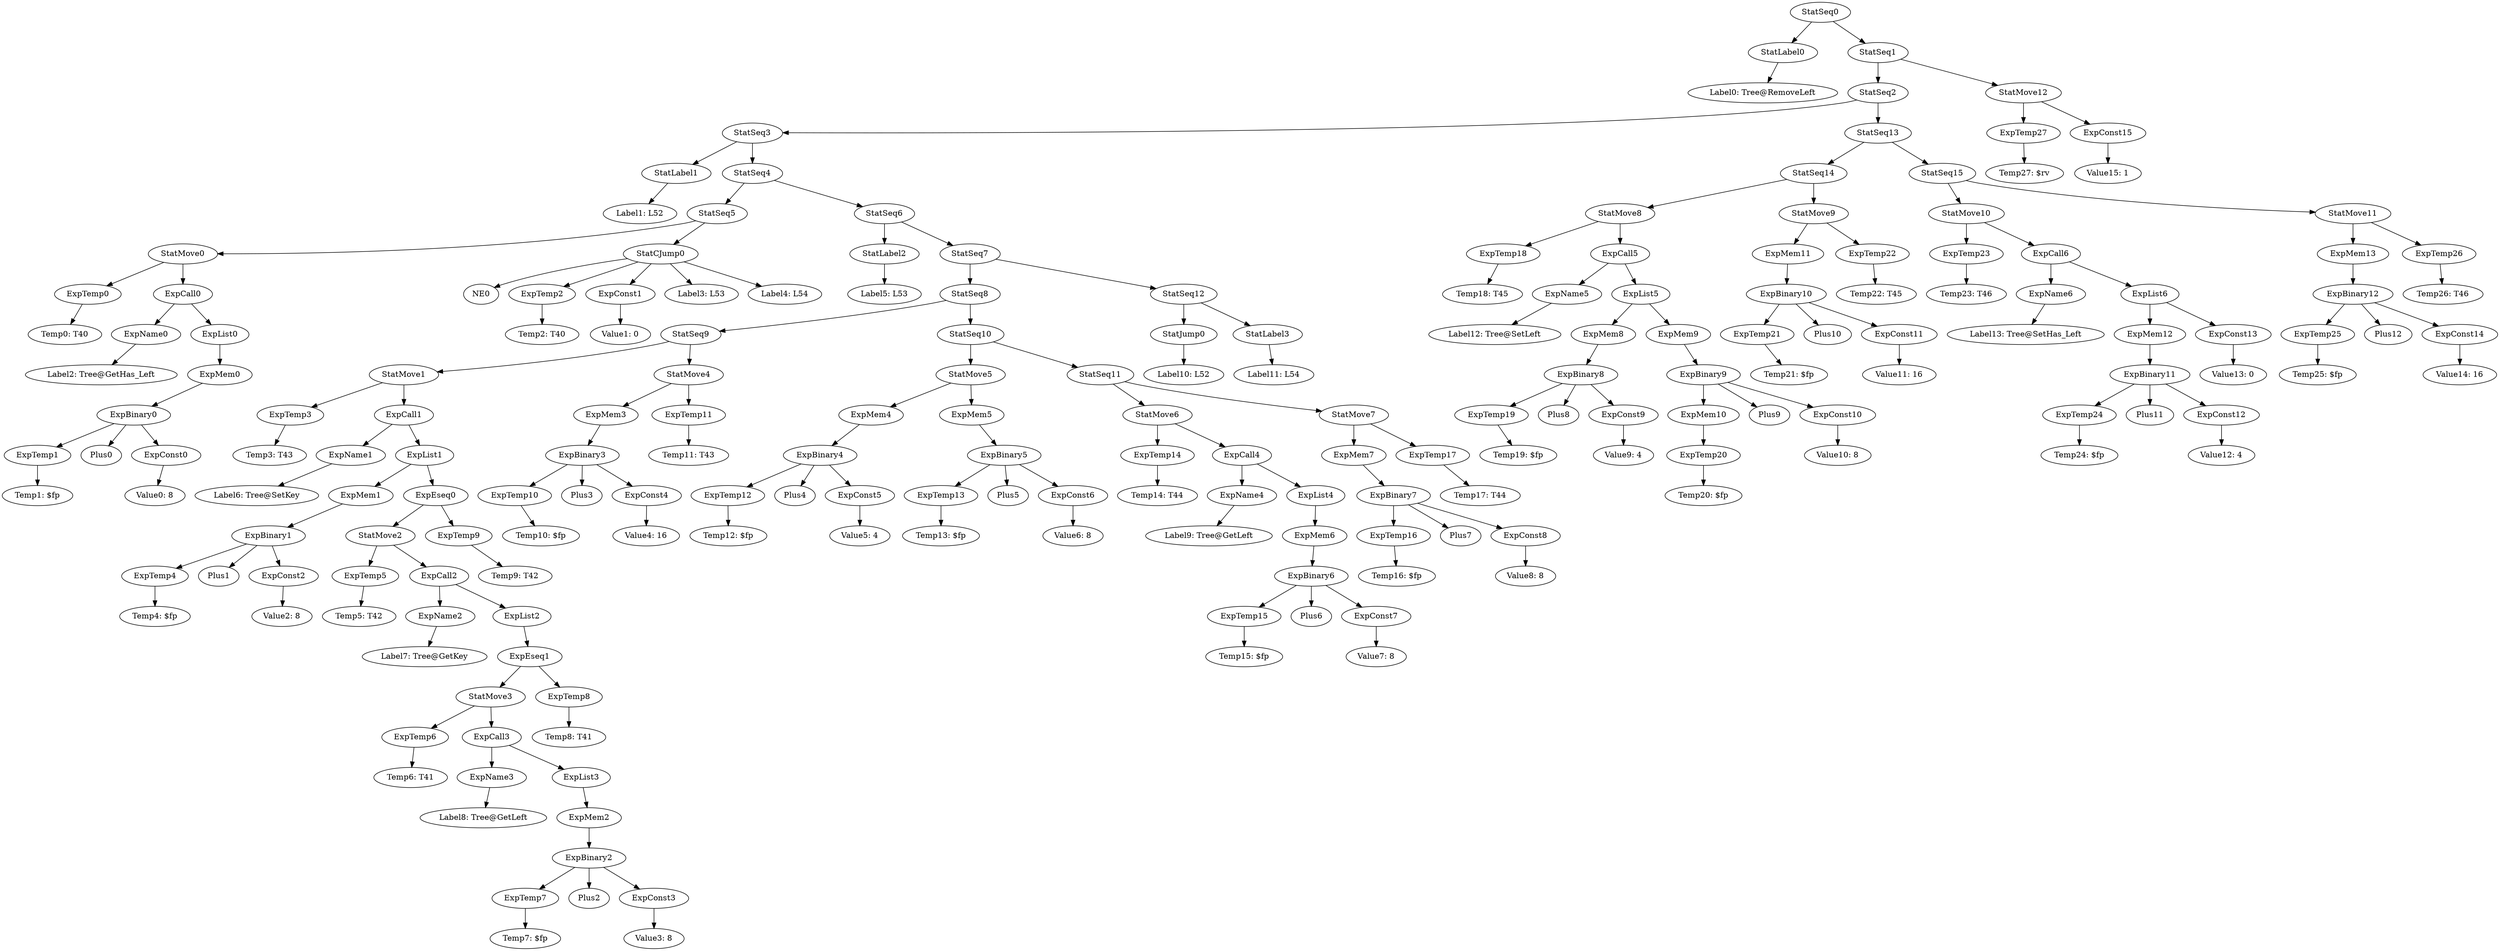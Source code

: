 digraph {
	ordering = out;
	ExpConst15 -> "Value15: 1";
	ExpTemp26 -> "Temp26: T46";
	ExpMem13 -> ExpBinary12;
	ExpConst14 -> "Value14: 16";
	ExpTemp25 -> "Temp25: $fp";
	StatSeq15 -> StatMove10;
	StatSeq15 -> StatMove11;
	ExpConst13 -> "Value13: 0";
	ExpMem12 -> ExpBinary11;
	ExpConst12 -> "Value12: 4";
	ExpTemp24 -> "Temp24: $fp";
	ExpName6 -> "Label13: Tree@SetHas_Left";
	StatMove10 -> ExpTemp23;
	StatMove10 -> ExpCall6;
	StatMove9 -> ExpMem11;
	StatMove9 -> ExpTemp22;
	StatMove11 -> ExpMem13;
	StatMove11 -> ExpTemp26;
	ExpMem11 -> ExpBinary10;
	ExpConst11 -> "Value11: 16";
	ExpBinary10 -> ExpTemp21;
	ExpBinary10 -> Plus10;
	ExpBinary10 -> ExpConst11;
	ExpTemp21 -> "Temp21: $fp";
	StatSeq14 -> StatMove8;
	StatSeq14 -> StatMove9;
	ExpTemp22 -> "Temp22: T45";
	ExpList2 -> ExpEseq1;
	ExpConst3 -> "Value3: 8";
	ExpBinary2 -> ExpTemp7;
	ExpBinary2 -> Plus2;
	ExpBinary2 -> ExpConst3;
	ExpMem5 -> ExpBinary5;
	ExpName3 -> "Label8: Tree@GetLeft";
	ExpList3 -> ExpMem2;
	StatMove3 -> ExpTemp6;
	StatMove3 -> ExpCall3;
	ExpTemp6 -> "Temp6: T41";
	StatMove6 -> ExpTemp14;
	StatMove6 -> ExpCall4;
	StatMove2 -> ExpTemp5;
	StatMove2 -> ExpCall2;
	StatLabel0 -> "Label0: Tree@RemoveLeft";
	ExpTemp19 -> "Temp19: $fp";
	ExpMem1 -> ExpBinary1;
	ExpConst6 -> "Value6: 8";
	ExpCall2 -> ExpName2;
	ExpCall2 -> ExpList2;
	ExpConst2 -> "Value2: 8";
	ExpConst10 -> "Value10: 8";
	ExpBinary1 -> ExpTemp4;
	ExpBinary1 -> Plus1;
	ExpBinary1 -> ExpConst2;
	ExpCall3 -> ExpName3;
	ExpCall3 -> ExpList3;
	ExpTemp7 -> "Temp7: $fp";
	ExpTemp0 -> "Temp0: T40";
	ExpTemp4 -> "Temp4: $fp";
	ExpCall1 -> ExpName1;
	ExpCall1 -> ExpList1;
	StatJump0 -> "Label10: L52";
	ExpName1 -> "Label6: Tree@SetKey";
	ExpEseq1 -> StatMove3;
	ExpEseq1 -> ExpTemp8;
	StatSeq10 -> StatMove5;
	StatSeq10 -> StatSeq11;
	ExpTemp15 -> "Temp15: $fp";
	ExpBinary12 -> ExpTemp25;
	ExpBinary12 -> Plus12;
	ExpBinary12 -> ExpConst14;
	ExpName5 -> "Label12: Tree@SetLeft";
	ExpBinary0 -> ExpTemp1;
	ExpBinary0 -> Plus0;
	ExpBinary0 -> ExpConst0;
	ExpTemp27 -> "Temp27: $rv";
	ExpList4 -> ExpMem6;
	StatMove0 -> ExpTemp0;
	StatMove0 -> ExpCall0;
	StatMove8 -> ExpTemp18;
	StatMove8 -> ExpCall5;
	StatSeq3 -> StatLabel1;
	StatSeq3 -> StatSeq4;
	ExpName2 -> "Label7: Tree@GetKey";
	StatSeq7 -> StatSeq8;
	StatSeq7 -> StatSeq12;
	ExpTemp5 -> "Temp5: T42";
	ExpEseq0 -> StatMove2;
	ExpEseq0 -> ExpTemp9;
	ExpTemp11 -> "Temp11: T43";
	StatSeq6 -> StatLabel2;
	StatSeq6 -> StatSeq7;
	ExpTemp3 -> "Temp3: T43";
	StatSeq8 -> StatSeq9;
	StatSeq8 -> StatSeq10;
	StatSeq1 -> StatSeq2;
	StatSeq1 -> StatMove12;
	ExpMem2 -> ExpBinary2;
	ExpTemp12 -> "Temp12: $fp";
	ExpCall0 -> ExpName0;
	ExpCall0 -> ExpList0;
	StatSeq9 -> StatMove1;
	StatSeq9 -> StatMove4;
	StatSeq4 -> StatSeq5;
	StatSeq4 -> StatSeq6;
	StatLabel1 -> "Label1: L52";
	ExpList6 -> ExpMem12;
	ExpList6 -> ExpConst13;
	ExpConst1 -> "Value1: 0";
	ExpMem0 -> ExpBinary0;
	ExpList0 -> ExpMem0;
	StatCJump0 -> NE0;
	StatCJump0 -> ExpTemp2;
	StatCJump0 -> ExpConst1;
	StatCJump0 -> "Label3: L53";
	StatCJump0 -> "Label4: L54";
	ExpTemp8 -> "Temp8: T41";
	ExpBinary9 -> ExpMem10;
	ExpBinary9 -> Plus9;
	ExpBinary9 -> ExpConst10;
	ExpBinary7 -> ExpTemp16;
	ExpBinary7 -> Plus7;
	ExpBinary7 -> ExpConst8;
	ExpTemp18 -> "Temp18: T45";
	StatMove1 -> ExpTemp3;
	StatMove1 -> ExpCall1;
	StatSeq5 -> StatMove0;
	StatSeq5 -> StatCJump0;
	ExpTemp2 -> "Temp2: T40";
	ExpConst0 -> "Value0: 8";
	ExpList1 -> ExpMem1;
	ExpList1 -> ExpEseq0;
	ExpTemp1 -> "Temp1: $fp";
	ExpBinary4 -> ExpTemp12;
	ExpBinary4 -> Plus4;
	ExpBinary4 -> ExpConst5;
	ExpCall4 -> ExpName4;
	ExpCall4 -> ExpList4;
	ExpTemp9 -> "Temp9: T42";
	ExpCall6 -> ExpName6;
	ExpCall6 -> ExpList6;
	ExpMem10 -> ExpTemp20;
	ExpTemp10 -> "Temp10: $fp";
	ExpConst4 -> "Value4: 16";
	ExpBinary3 -> ExpTemp10;
	ExpBinary3 -> Plus3;
	ExpBinary3 -> ExpConst4;
	ExpMem7 -> ExpBinary7;
	StatLabel3 -> "Label11: L54";
	ExpMem3 -> ExpBinary3;
	StatSeq0 -> StatLabel0;
	StatSeq0 -> StatSeq1;
	ExpConst5 -> "Value5: 4";
	ExpBinary11 -> ExpTemp24;
	ExpBinary11 -> Plus11;
	ExpBinary11 -> ExpConst12;
	ExpMem4 -> ExpBinary4;
	ExpName4 -> "Label9: Tree@GetLeft";
	ExpTemp13 -> "Temp13: $fp";
	ExpBinary5 -> ExpTemp13;
	ExpBinary5 -> Plus5;
	ExpBinary5 -> ExpConst6;
	StatSeq11 -> StatMove6;
	StatSeq11 -> StatMove7;
	StatLabel2 -> "Label5: L53";
	StatMove4 -> ExpMem3;
	StatMove4 -> ExpTemp11;
	StatMove5 -> ExpMem4;
	StatMove5 -> ExpMem5;
	ExpConst9 -> "Value9: 4";
	StatMove12 -> ExpTemp27;
	StatMove12 -> ExpConst15;
	ExpTemp14 -> "Temp14: T44";
	ExpBinary6 -> ExpTemp15;
	ExpBinary6 -> Plus6;
	ExpBinary6 -> ExpConst7;
	ExpTemp16 -> "Temp16: $fp";
	ExpConst7 -> "Value7: 8";
	ExpMem6 -> ExpBinary6;
	StatMove7 -> ExpMem7;
	StatMove7 -> ExpTemp17;
	ExpTemp23 -> "Temp23: T46";
	StatSeq13 -> StatSeq14;
	StatSeq13 -> StatSeq15;
	ExpMem9 -> ExpBinary9;
	ExpTemp17 -> "Temp17: T44";
	StatSeq12 -> StatJump0;
	StatSeq12 -> StatLabel3;
	StatSeq2 -> StatSeq3;
	StatSeq2 -> StatSeq13;
	ExpCall5 -> ExpName5;
	ExpCall5 -> ExpList5;
	ExpBinary8 -> ExpTemp19;
	ExpBinary8 -> Plus8;
	ExpBinary8 -> ExpConst9;
	ExpMem8 -> ExpBinary8;
	ExpList5 -> ExpMem8;
	ExpList5 -> ExpMem9;
	ExpName0 -> "Label2: Tree@GetHas_Left";
	ExpConst8 -> "Value8: 8";
	ExpTemp20 -> "Temp20: $fp";
}

